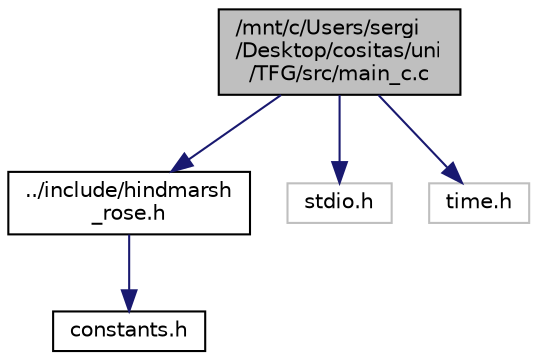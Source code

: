 digraph "/mnt/c/Users/sergi/Desktop/cositas/uni/TFG/src/main_c.c"
{
 // LATEX_PDF_SIZE
  edge [fontname="Helvetica",fontsize="10",labelfontname="Helvetica",labelfontsize="10"];
  node [fontname="Helvetica",fontsize="10",shape=record];
  Node1 [label="/mnt/c/Users/sergi\l/Desktop/cositas/uni\l/TFG/src/main_c.c",height=0.2,width=0.4,color="black", fillcolor="grey75", style="filled", fontcolor="black",tooltip="Main file for the execution of the Hindmarsh-Rose model in c."];
  Node1 -> Node2 [color="midnightblue",fontsize="10",style="solid"];
  Node2 [label="../include/hindmarsh\l_rose.h",height=0.2,width=0.4,color="black", fillcolor="white", style="filled",URL="$hindmarsh__rose_8h.html",tooltip="Definition file for the c functions."];
  Node2 -> Node3 [color="midnightblue",fontsize="10",style="solid"];
  Node3 [label="constants.h",height=0.2,width=0.4,color="black", fillcolor="white", style="filled",URL="$constants_8h.html",tooltip="Definition file for constants used in the code."];
  Node1 -> Node4 [color="midnightblue",fontsize="10",style="solid"];
  Node4 [label="stdio.h",height=0.2,width=0.4,color="grey75", fillcolor="white", style="filled",tooltip=" "];
  Node1 -> Node5 [color="midnightblue",fontsize="10",style="solid"];
  Node5 [label="time.h",height=0.2,width=0.4,color="grey75", fillcolor="white", style="filled",tooltip=" "];
}
